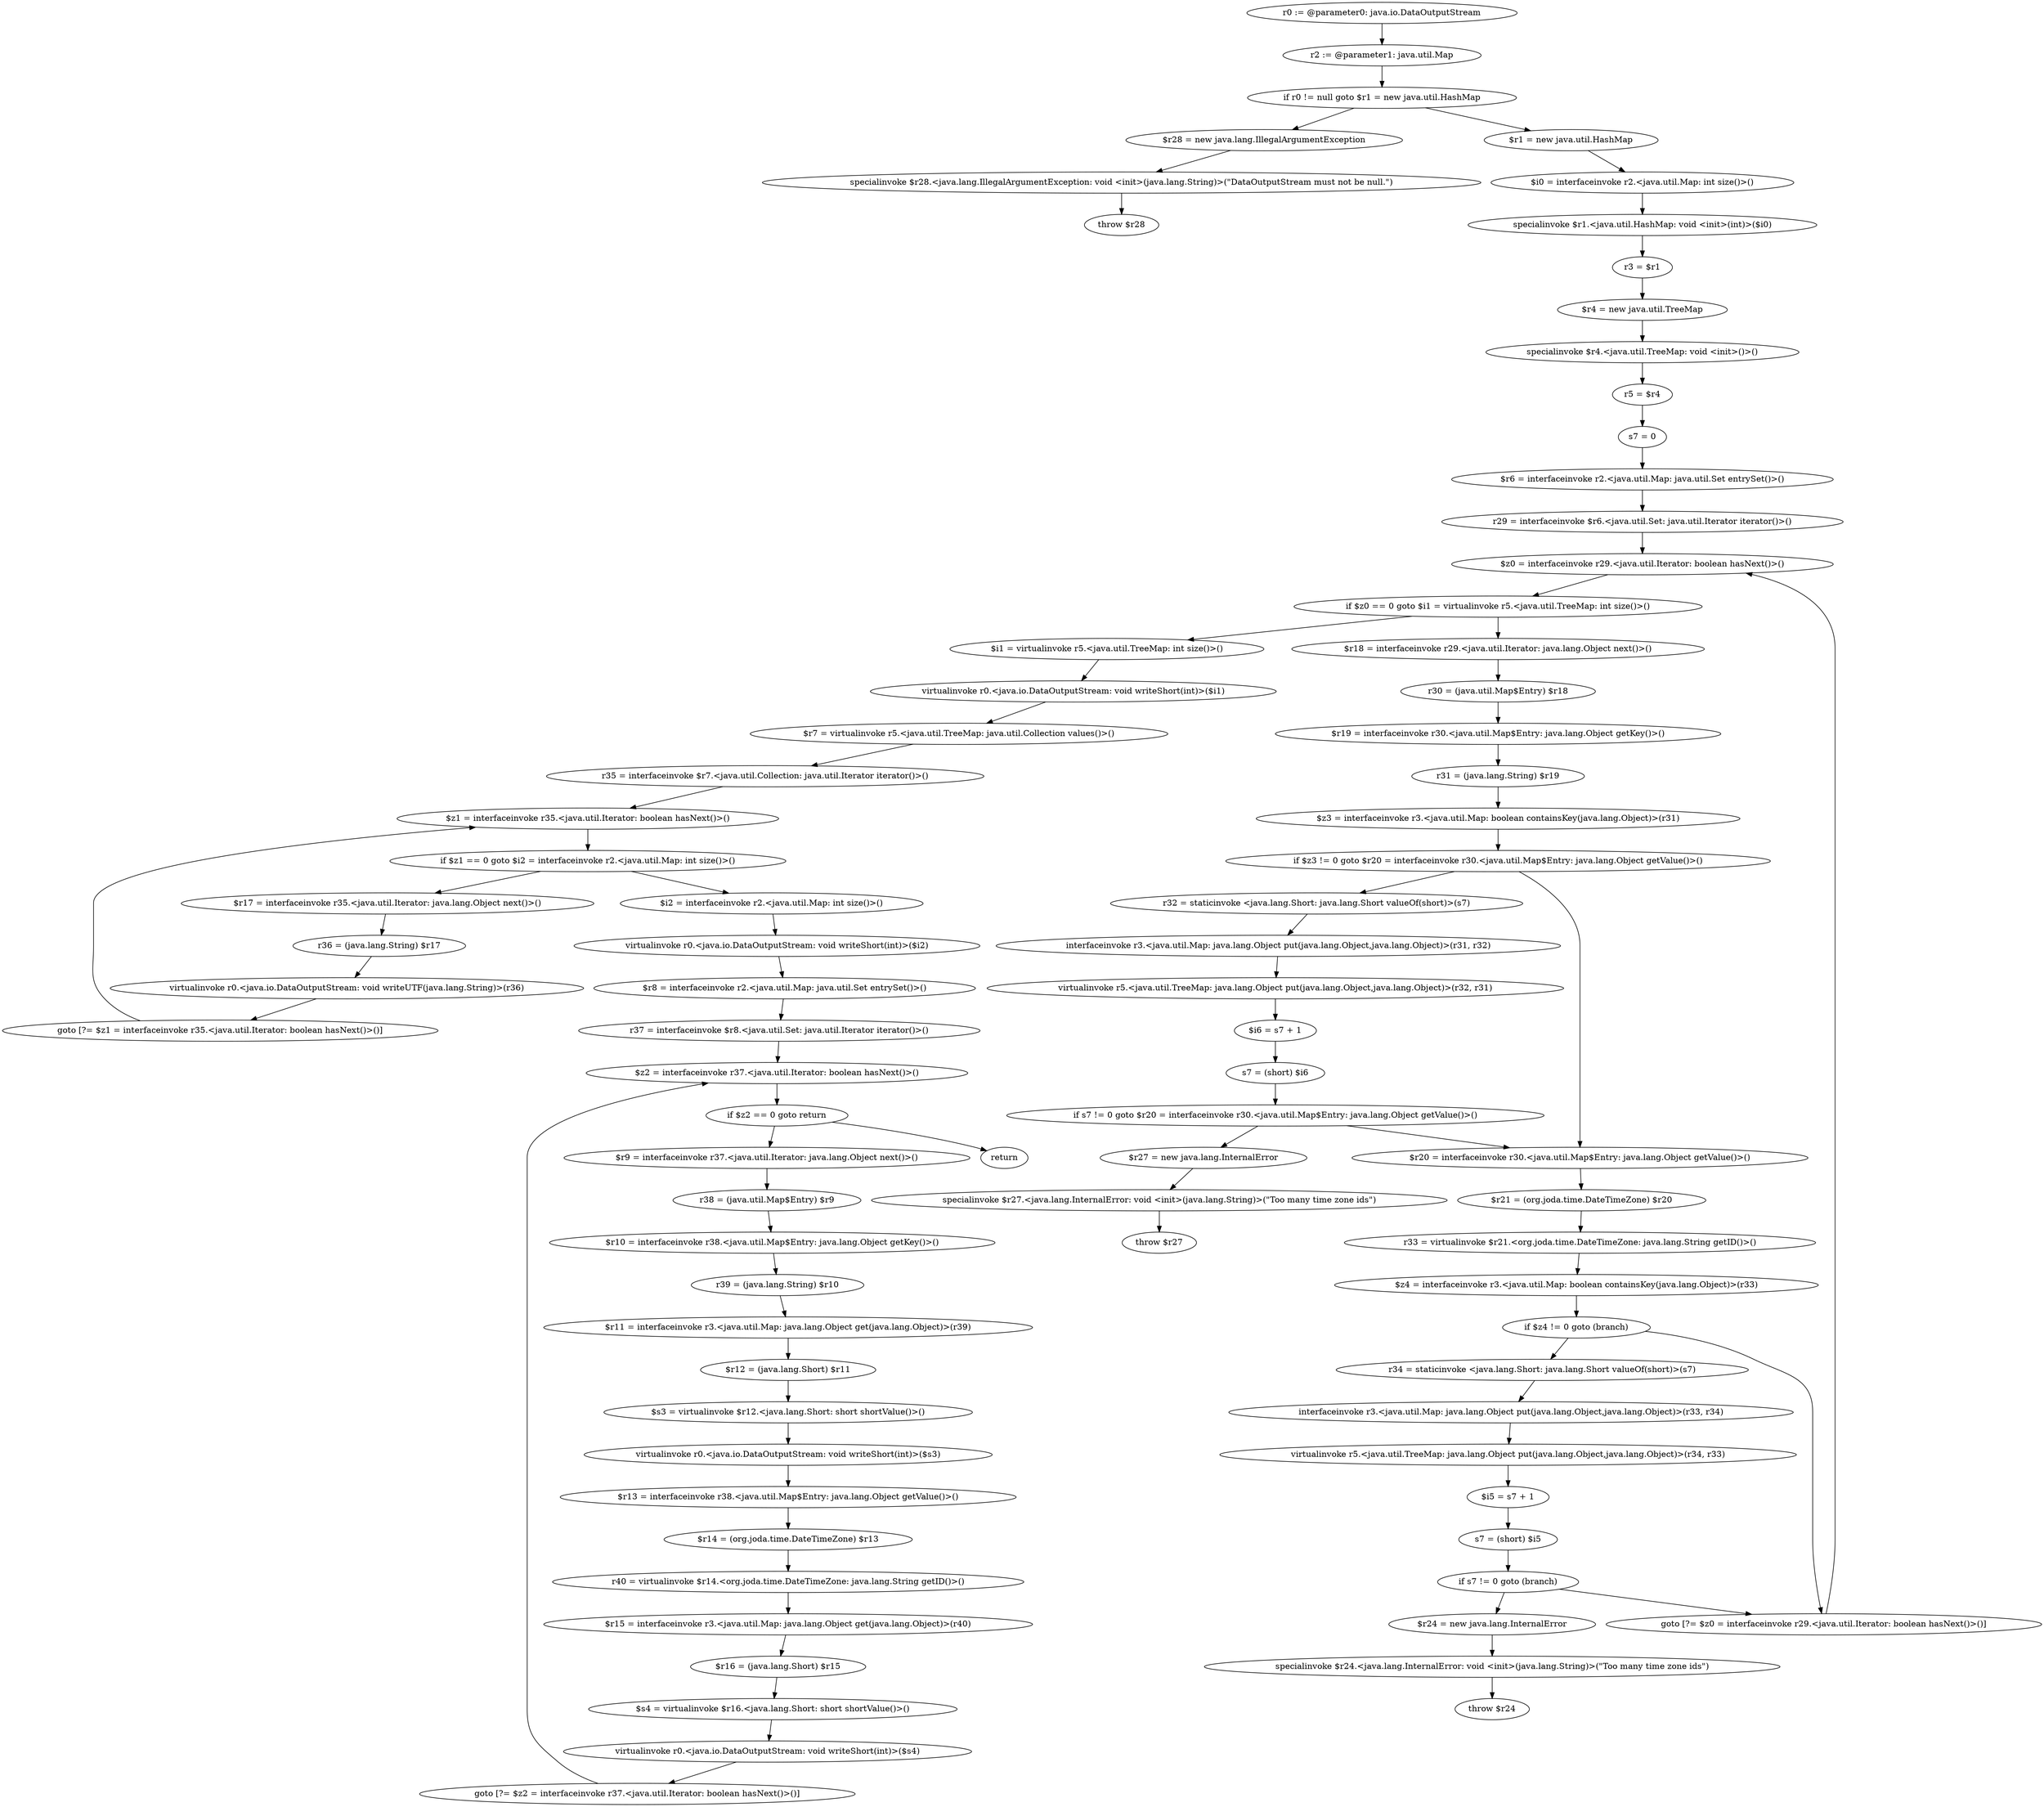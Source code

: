 digraph "unitGraph" {
    "r0 := @parameter0: java.io.DataOutputStream"
    "r2 := @parameter1: java.util.Map"
    "if r0 != null goto $r1 = new java.util.HashMap"
    "$r28 = new java.lang.IllegalArgumentException"
    "specialinvoke $r28.<java.lang.IllegalArgumentException: void <init>(java.lang.String)>(\"DataOutputStream must not be null.\")"
    "throw $r28"
    "$r1 = new java.util.HashMap"
    "$i0 = interfaceinvoke r2.<java.util.Map: int size()>()"
    "specialinvoke $r1.<java.util.HashMap: void <init>(int)>($i0)"
    "r3 = $r1"
    "$r4 = new java.util.TreeMap"
    "specialinvoke $r4.<java.util.TreeMap: void <init>()>()"
    "r5 = $r4"
    "s7 = 0"
    "$r6 = interfaceinvoke r2.<java.util.Map: java.util.Set entrySet()>()"
    "r29 = interfaceinvoke $r6.<java.util.Set: java.util.Iterator iterator()>()"
    "$z0 = interfaceinvoke r29.<java.util.Iterator: boolean hasNext()>()"
    "if $z0 == 0 goto $i1 = virtualinvoke r5.<java.util.TreeMap: int size()>()"
    "$r18 = interfaceinvoke r29.<java.util.Iterator: java.lang.Object next()>()"
    "r30 = (java.util.Map$Entry) $r18"
    "$r19 = interfaceinvoke r30.<java.util.Map$Entry: java.lang.Object getKey()>()"
    "r31 = (java.lang.String) $r19"
    "$z3 = interfaceinvoke r3.<java.util.Map: boolean containsKey(java.lang.Object)>(r31)"
    "if $z3 != 0 goto $r20 = interfaceinvoke r30.<java.util.Map$Entry: java.lang.Object getValue()>()"
    "r32 = staticinvoke <java.lang.Short: java.lang.Short valueOf(short)>(s7)"
    "interfaceinvoke r3.<java.util.Map: java.lang.Object put(java.lang.Object,java.lang.Object)>(r31, r32)"
    "virtualinvoke r5.<java.util.TreeMap: java.lang.Object put(java.lang.Object,java.lang.Object)>(r32, r31)"
    "$i6 = s7 + 1"
    "s7 = (short) $i6"
    "if s7 != 0 goto $r20 = interfaceinvoke r30.<java.util.Map$Entry: java.lang.Object getValue()>()"
    "$r27 = new java.lang.InternalError"
    "specialinvoke $r27.<java.lang.InternalError: void <init>(java.lang.String)>(\"Too many time zone ids\")"
    "throw $r27"
    "$r20 = interfaceinvoke r30.<java.util.Map$Entry: java.lang.Object getValue()>()"
    "$r21 = (org.joda.time.DateTimeZone) $r20"
    "r33 = virtualinvoke $r21.<org.joda.time.DateTimeZone: java.lang.String getID()>()"
    "$z4 = interfaceinvoke r3.<java.util.Map: boolean containsKey(java.lang.Object)>(r33)"
    "if $z4 != 0 goto (branch)"
    "r34 = staticinvoke <java.lang.Short: java.lang.Short valueOf(short)>(s7)"
    "interfaceinvoke r3.<java.util.Map: java.lang.Object put(java.lang.Object,java.lang.Object)>(r33, r34)"
    "virtualinvoke r5.<java.util.TreeMap: java.lang.Object put(java.lang.Object,java.lang.Object)>(r34, r33)"
    "$i5 = s7 + 1"
    "s7 = (short) $i5"
    "if s7 != 0 goto (branch)"
    "$r24 = new java.lang.InternalError"
    "specialinvoke $r24.<java.lang.InternalError: void <init>(java.lang.String)>(\"Too many time zone ids\")"
    "throw $r24"
    "goto [?= $z0 = interfaceinvoke r29.<java.util.Iterator: boolean hasNext()>()]"
    "$i1 = virtualinvoke r5.<java.util.TreeMap: int size()>()"
    "virtualinvoke r0.<java.io.DataOutputStream: void writeShort(int)>($i1)"
    "$r7 = virtualinvoke r5.<java.util.TreeMap: java.util.Collection values()>()"
    "r35 = interfaceinvoke $r7.<java.util.Collection: java.util.Iterator iterator()>()"
    "$z1 = interfaceinvoke r35.<java.util.Iterator: boolean hasNext()>()"
    "if $z1 == 0 goto $i2 = interfaceinvoke r2.<java.util.Map: int size()>()"
    "$r17 = interfaceinvoke r35.<java.util.Iterator: java.lang.Object next()>()"
    "r36 = (java.lang.String) $r17"
    "virtualinvoke r0.<java.io.DataOutputStream: void writeUTF(java.lang.String)>(r36)"
    "goto [?= $z1 = interfaceinvoke r35.<java.util.Iterator: boolean hasNext()>()]"
    "$i2 = interfaceinvoke r2.<java.util.Map: int size()>()"
    "virtualinvoke r0.<java.io.DataOutputStream: void writeShort(int)>($i2)"
    "$r8 = interfaceinvoke r2.<java.util.Map: java.util.Set entrySet()>()"
    "r37 = interfaceinvoke $r8.<java.util.Set: java.util.Iterator iterator()>()"
    "$z2 = interfaceinvoke r37.<java.util.Iterator: boolean hasNext()>()"
    "if $z2 == 0 goto return"
    "$r9 = interfaceinvoke r37.<java.util.Iterator: java.lang.Object next()>()"
    "r38 = (java.util.Map$Entry) $r9"
    "$r10 = interfaceinvoke r38.<java.util.Map$Entry: java.lang.Object getKey()>()"
    "r39 = (java.lang.String) $r10"
    "$r11 = interfaceinvoke r3.<java.util.Map: java.lang.Object get(java.lang.Object)>(r39)"
    "$r12 = (java.lang.Short) $r11"
    "$s3 = virtualinvoke $r12.<java.lang.Short: short shortValue()>()"
    "virtualinvoke r0.<java.io.DataOutputStream: void writeShort(int)>($s3)"
    "$r13 = interfaceinvoke r38.<java.util.Map$Entry: java.lang.Object getValue()>()"
    "$r14 = (org.joda.time.DateTimeZone) $r13"
    "r40 = virtualinvoke $r14.<org.joda.time.DateTimeZone: java.lang.String getID()>()"
    "$r15 = interfaceinvoke r3.<java.util.Map: java.lang.Object get(java.lang.Object)>(r40)"
    "$r16 = (java.lang.Short) $r15"
    "$s4 = virtualinvoke $r16.<java.lang.Short: short shortValue()>()"
    "virtualinvoke r0.<java.io.DataOutputStream: void writeShort(int)>($s4)"
    "goto [?= $z2 = interfaceinvoke r37.<java.util.Iterator: boolean hasNext()>()]"
    "return"
    "r0 := @parameter0: java.io.DataOutputStream"->"r2 := @parameter1: java.util.Map";
    "r2 := @parameter1: java.util.Map"->"if r0 != null goto $r1 = new java.util.HashMap";
    "if r0 != null goto $r1 = new java.util.HashMap"->"$r28 = new java.lang.IllegalArgumentException";
    "if r0 != null goto $r1 = new java.util.HashMap"->"$r1 = new java.util.HashMap";
    "$r28 = new java.lang.IllegalArgumentException"->"specialinvoke $r28.<java.lang.IllegalArgumentException: void <init>(java.lang.String)>(\"DataOutputStream must not be null.\")";
    "specialinvoke $r28.<java.lang.IllegalArgumentException: void <init>(java.lang.String)>(\"DataOutputStream must not be null.\")"->"throw $r28";
    "$r1 = new java.util.HashMap"->"$i0 = interfaceinvoke r2.<java.util.Map: int size()>()";
    "$i0 = interfaceinvoke r2.<java.util.Map: int size()>()"->"specialinvoke $r1.<java.util.HashMap: void <init>(int)>($i0)";
    "specialinvoke $r1.<java.util.HashMap: void <init>(int)>($i0)"->"r3 = $r1";
    "r3 = $r1"->"$r4 = new java.util.TreeMap";
    "$r4 = new java.util.TreeMap"->"specialinvoke $r4.<java.util.TreeMap: void <init>()>()";
    "specialinvoke $r4.<java.util.TreeMap: void <init>()>()"->"r5 = $r4";
    "r5 = $r4"->"s7 = 0";
    "s7 = 0"->"$r6 = interfaceinvoke r2.<java.util.Map: java.util.Set entrySet()>()";
    "$r6 = interfaceinvoke r2.<java.util.Map: java.util.Set entrySet()>()"->"r29 = interfaceinvoke $r6.<java.util.Set: java.util.Iterator iterator()>()";
    "r29 = interfaceinvoke $r6.<java.util.Set: java.util.Iterator iterator()>()"->"$z0 = interfaceinvoke r29.<java.util.Iterator: boolean hasNext()>()";
    "$z0 = interfaceinvoke r29.<java.util.Iterator: boolean hasNext()>()"->"if $z0 == 0 goto $i1 = virtualinvoke r5.<java.util.TreeMap: int size()>()";
    "if $z0 == 0 goto $i1 = virtualinvoke r5.<java.util.TreeMap: int size()>()"->"$r18 = interfaceinvoke r29.<java.util.Iterator: java.lang.Object next()>()";
    "if $z0 == 0 goto $i1 = virtualinvoke r5.<java.util.TreeMap: int size()>()"->"$i1 = virtualinvoke r5.<java.util.TreeMap: int size()>()";
    "$r18 = interfaceinvoke r29.<java.util.Iterator: java.lang.Object next()>()"->"r30 = (java.util.Map$Entry) $r18";
    "r30 = (java.util.Map$Entry) $r18"->"$r19 = interfaceinvoke r30.<java.util.Map$Entry: java.lang.Object getKey()>()";
    "$r19 = interfaceinvoke r30.<java.util.Map$Entry: java.lang.Object getKey()>()"->"r31 = (java.lang.String) $r19";
    "r31 = (java.lang.String) $r19"->"$z3 = interfaceinvoke r3.<java.util.Map: boolean containsKey(java.lang.Object)>(r31)";
    "$z3 = interfaceinvoke r3.<java.util.Map: boolean containsKey(java.lang.Object)>(r31)"->"if $z3 != 0 goto $r20 = interfaceinvoke r30.<java.util.Map$Entry: java.lang.Object getValue()>()";
    "if $z3 != 0 goto $r20 = interfaceinvoke r30.<java.util.Map$Entry: java.lang.Object getValue()>()"->"r32 = staticinvoke <java.lang.Short: java.lang.Short valueOf(short)>(s7)";
    "if $z3 != 0 goto $r20 = interfaceinvoke r30.<java.util.Map$Entry: java.lang.Object getValue()>()"->"$r20 = interfaceinvoke r30.<java.util.Map$Entry: java.lang.Object getValue()>()";
    "r32 = staticinvoke <java.lang.Short: java.lang.Short valueOf(short)>(s7)"->"interfaceinvoke r3.<java.util.Map: java.lang.Object put(java.lang.Object,java.lang.Object)>(r31, r32)";
    "interfaceinvoke r3.<java.util.Map: java.lang.Object put(java.lang.Object,java.lang.Object)>(r31, r32)"->"virtualinvoke r5.<java.util.TreeMap: java.lang.Object put(java.lang.Object,java.lang.Object)>(r32, r31)";
    "virtualinvoke r5.<java.util.TreeMap: java.lang.Object put(java.lang.Object,java.lang.Object)>(r32, r31)"->"$i6 = s7 + 1";
    "$i6 = s7 + 1"->"s7 = (short) $i6";
    "s7 = (short) $i6"->"if s7 != 0 goto $r20 = interfaceinvoke r30.<java.util.Map$Entry: java.lang.Object getValue()>()";
    "if s7 != 0 goto $r20 = interfaceinvoke r30.<java.util.Map$Entry: java.lang.Object getValue()>()"->"$r27 = new java.lang.InternalError";
    "if s7 != 0 goto $r20 = interfaceinvoke r30.<java.util.Map$Entry: java.lang.Object getValue()>()"->"$r20 = interfaceinvoke r30.<java.util.Map$Entry: java.lang.Object getValue()>()";
    "$r27 = new java.lang.InternalError"->"specialinvoke $r27.<java.lang.InternalError: void <init>(java.lang.String)>(\"Too many time zone ids\")";
    "specialinvoke $r27.<java.lang.InternalError: void <init>(java.lang.String)>(\"Too many time zone ids\")"->"throw $r27";
    "$r20 = interfaceinvoke r30.<java.util.Map$Entry: java.lang.Object getValue()>()"->"$r21 = (org.joda.time.DateTimeZone) $r20";
    "$r21 = (org.joda.time.DateTimeZone) $r20"->"r33 = virtualinvoke $r21.<org.joda.time.DateTimeZone: java.lang.String getID()>()";
    "r33 = virtualinvoke $r21.<org.joda.time.DateTimeZone: java.lang.String getID()>()"->"$z4 = interfaceinvoke r3.<java.util.Map: boolean containsKey(java.lang.Object)>(r33)";
    "$z4 = interfaceinvoke r3.<java.util.Map: boolean containsKey(java.lang.Object)>(r33)"->"if $z4 != 0 goto (branch)";
    "if $z4 != 0 goto (branch)"->"r34 = staticinvoke <java.lang.Short: java.lang.Short valueOf(short)>(s7)";
    "if $z4 != 0 goto (branch)"->"goto [?= $z0 = interfaceinvoke r29.<java.util.Iterator: boolean hasNext()>()]";
    "r34 = staticinvoke <java.lang.Short: java.lang.Short valueOf(short)>(s7)"->"interfaceinvoke r3.<java.util.Map: java.lang.Object put(java.lang.Object,java.lang.Object)>(r33, r34)";
    "interfaceinvoke r3.<java.util.Map: java.lang.Object put(java.lang.Object,java.lang.Object)>(r33, r34)"->"virtualinvoke r5.<java.util.TreeMap: java.lang.Object put(java.lang.Object,java.lang.Object)>(r34, r33)";
    "virtualinvoke r5.<java.util.TreeMap: java.lang.Object put(java.lang.Object,java.lang.Object)>(r34, r33)"->"$i5 = s7 + 1";
    "$i5 = s7 + 1"->"s7 = (short) $i5";
    "s7 = (short) $i5"->"if s7 != 0 goto (branch)";
    "if s7 != 0 goto (branch)"->"$r24 = new java.lang.InternalError";
    "if s7 != 0 goto (branch)"->"goto [?= $z0 = interfaceinvoke r29.<java.util.Iterator: boolean hasNext()>()]";
    "$r24 = new java.lang.InternalError"->"specialinvoke $r24.<java.lang.InternalError: void <init>(java.lang.String)>(\"Too many time zone ids\")";
    "specialinvoke $r24.<java.lang.InternalError: void <init>(java.lang.String)>(\"Too many time zone ids\")"->"throw $r24";
    "goto [?= $z0 = interfaceinvoke r29.<java.util.Iterator: boolean hasNext()>()]"->"$z0 = interfaceinvoke r29.<java.util.Iterator: boolean hasNext()>()";
    "$i1 = virtualinvoke r5.<java.util.TreeMap: int size()>()"->"virtualinvoke r0.<java.io.DataOutputStream: void writeShort(int)>($i1)";
    "virtualinvoke r0.<java.io.DataOutputStream: void writeShort(int)>($i1)"->"$r7 = virtualinvoke r5.<java.util.TreeMap: java.util.Collection values()>()";
    "$r7 = virtualinvoke r5.<java.util.TreeMap: java.util.Collection values()>()"->"r35 = interfaceinvoke $r7.<java.util.Collection: java.util.Iterator iterator()>()";
    "r35 = interfaceinvoke $r7.<java.util.Collection: java.util.Iterator iterator()>()"->"$z1 = interfaceinvoke r35.<java.util.Iterator: boolean hasNext()>()";
    "$z1 = interfaceinvoke r35.<java.util.Iterator: boolean hasNext()>()"->"if $z1 == 0 goto $i2 = interfaceinvoke r2.<java.util.Map: int size()>()";
    "if $z1 == 0 goto $i2 = interfaceinvoke r2.<java.util.Map: int size()>()"->"$r17 = interfaceinvoke r35.<java.util.Iterator: java.lang.Object next()>()";
    "if $z1 == 0 goto $i2 = interfaceinvoke r2.<java.util.Map: int size()>()"->"$i2 = interfaceinvoke r2.<java.util.Map: int size()>()";
    "$r17 = interfaceinvoke r35.<java.util.Iterator: java.lang.Object next()>()"->"r36 = (java.lang.String) $r17";
    "r36 = (java.lang.String) $r17"->"virtualinvoke r0.<java.io.DataOutputStream: void writeUTF(java.lang.String)>(r36)";
    "virtualinvoke r0.<java.io.DataOutputStream: void writeUTF(java.lang.String)>(r36)"->"goto [?= $z1 = interfaceinvoke r35.<java.util.Iterator: boolean hasNext()>()]";
    "goto [?= $z1 = interfaceinvoke r35.<java.util.Iterator: boolean hasNext()>()]"->"$z1 = interfaceinvoke r35.<java.util.Iterator: boolean hasNext()>()";
    "$i2 = interfaceinvoke r2.<java.util.Map: int size()>()"->"virtualinvoke r0.<java.io.DataOutputStream: void writeShort(int)>($i2)";
    "virtualinvoke r0.<java.io.DataOutputStream: void writeShort(int)>($i2)"->"$r8 = interfaceinvoke r2.<java.util.Map: java.util.Set entrySet()>()";
    "$r8 = interfaceinvoke r2.<java.util.Map: java.util.Set entrySet()>()"->"r37 = interfaceinvoke $r8.<java.util.Set: java.util.Iterator iterator()>()";
    "r37 = interfaceinvoke $r8.<java.util.Set: java.util.Iterator iterator()>()"->"$z2 = interfaceinvoke r37.<java.util.Iterator: boolean hasNext()>()";
    "$z2 = interfaceinvoke r37.<java.util.Iterator: boolean hasNext()>()"->"if $z2 == 0 goto return";
    "if $z2 == 0 goto return"->"$r9 = interfaceinvoke r37.<java.util.Iterator: java.lang.Object next()>()";
    "if $z2 == 0 goto return"->"return";
    "$r9 = interfaceinvoke r37.<java.util.Iterator: java.lang.Object next()>()"->"r38 = (java.util.Map$Entry) $r9";
    "r38 = (java.util.Map$Entry) $r9"->"$r10 = interfaceinvoke r38.<java.util.Map$Entry: java.lang.Object getKey()>()";
    "$r10 = interfaceinvoke r38.<java.util.Map$Entry: java.lang.Object getKey()>()"->"r39 = (java.lang.String) $r10";
    "r39 = (java.lang.String) $r10"->"$r11 = interfaceinvoke r3.<java.util.Map: java.lang.Object get(java.lang.Object)>(r39)";
    "$r11 = interfaceinvoke r3.<java.util.Map: java.lang.Object get(java.lang.Object)>(r39)"->"$r12 = (java.lang.Short) $r11";
    "$r12 = (java.lang.Short) $r11"->"$s3 = virtualinvoke $r12.<java.lang.Short: short shortValue()>()";
    "$s3 = virtualinvoke $r12.<java.lang.Short: short shortValue()>()"->"virtualinvoke r0.<java.io.DataOutputStream: void writeShort(int)>($s3)";
    "virtualinvoke r0.<java.io.DataOutputStream: void writeShort(int)>($s3)"->"$r13 = interfaceinvoke r38.<java.util.Map$Entry: java.lang.Object getValue()>()";
    "$r13 = interfaceinvoke r38.<java.util.Map$Entry: java.lang.Object getValue()>()"->"$r14 = (org.joda.time.DateTimeZone) $r13";
    "$r14 = (org.joda.time.DateTimeZone) $r13"->"r40 = virtualinvoke $r14.<org.joda.time.DateTimeZone: java.lang.String getID()>()";
    "r40 = virtualinvoke $r14.<org.joda.time.DateTimeZone: java.lang.String getID()>()"->"$r15 = interfaceinvoke r3.<java.util.Map: java.lang.Object get(java.lang.Object)>(r40)";
    "$r15 = interfaceinvoke r3.<java.util.Map: java.lang.Object get(java.lang.Object)>(r40)"->"$r16 = (java.lang.Short) $r15";
    "$r16 = (java.lang.Short) $r15"->"$s4 = virtualinvoke $r16.<java.lang.Short: short shortValue()>()";
    "$s4 = virtualinvoke $r16.<java.lang.Short: short shortValue()>()"->"virtualinvoke r0.<java.io.DataOutputStream: void writeShort(int)>($s4)";
    "virtualinvoke r0.<java.io.DataOutputStream: void writeShort(int)>($s4)"->"goto [?= $z2 = interfaceinvoke r37.<java.util.Iterator: boolean hasNext()>()]";
    "goto [?= $z2 = interfaceinvoke r37.<java.util.Iterator: boolean hasNext()>()]"->"$z2 = interfaceinvoke r37.<java.util.Iterator: boolean hasNext()>()";
}
